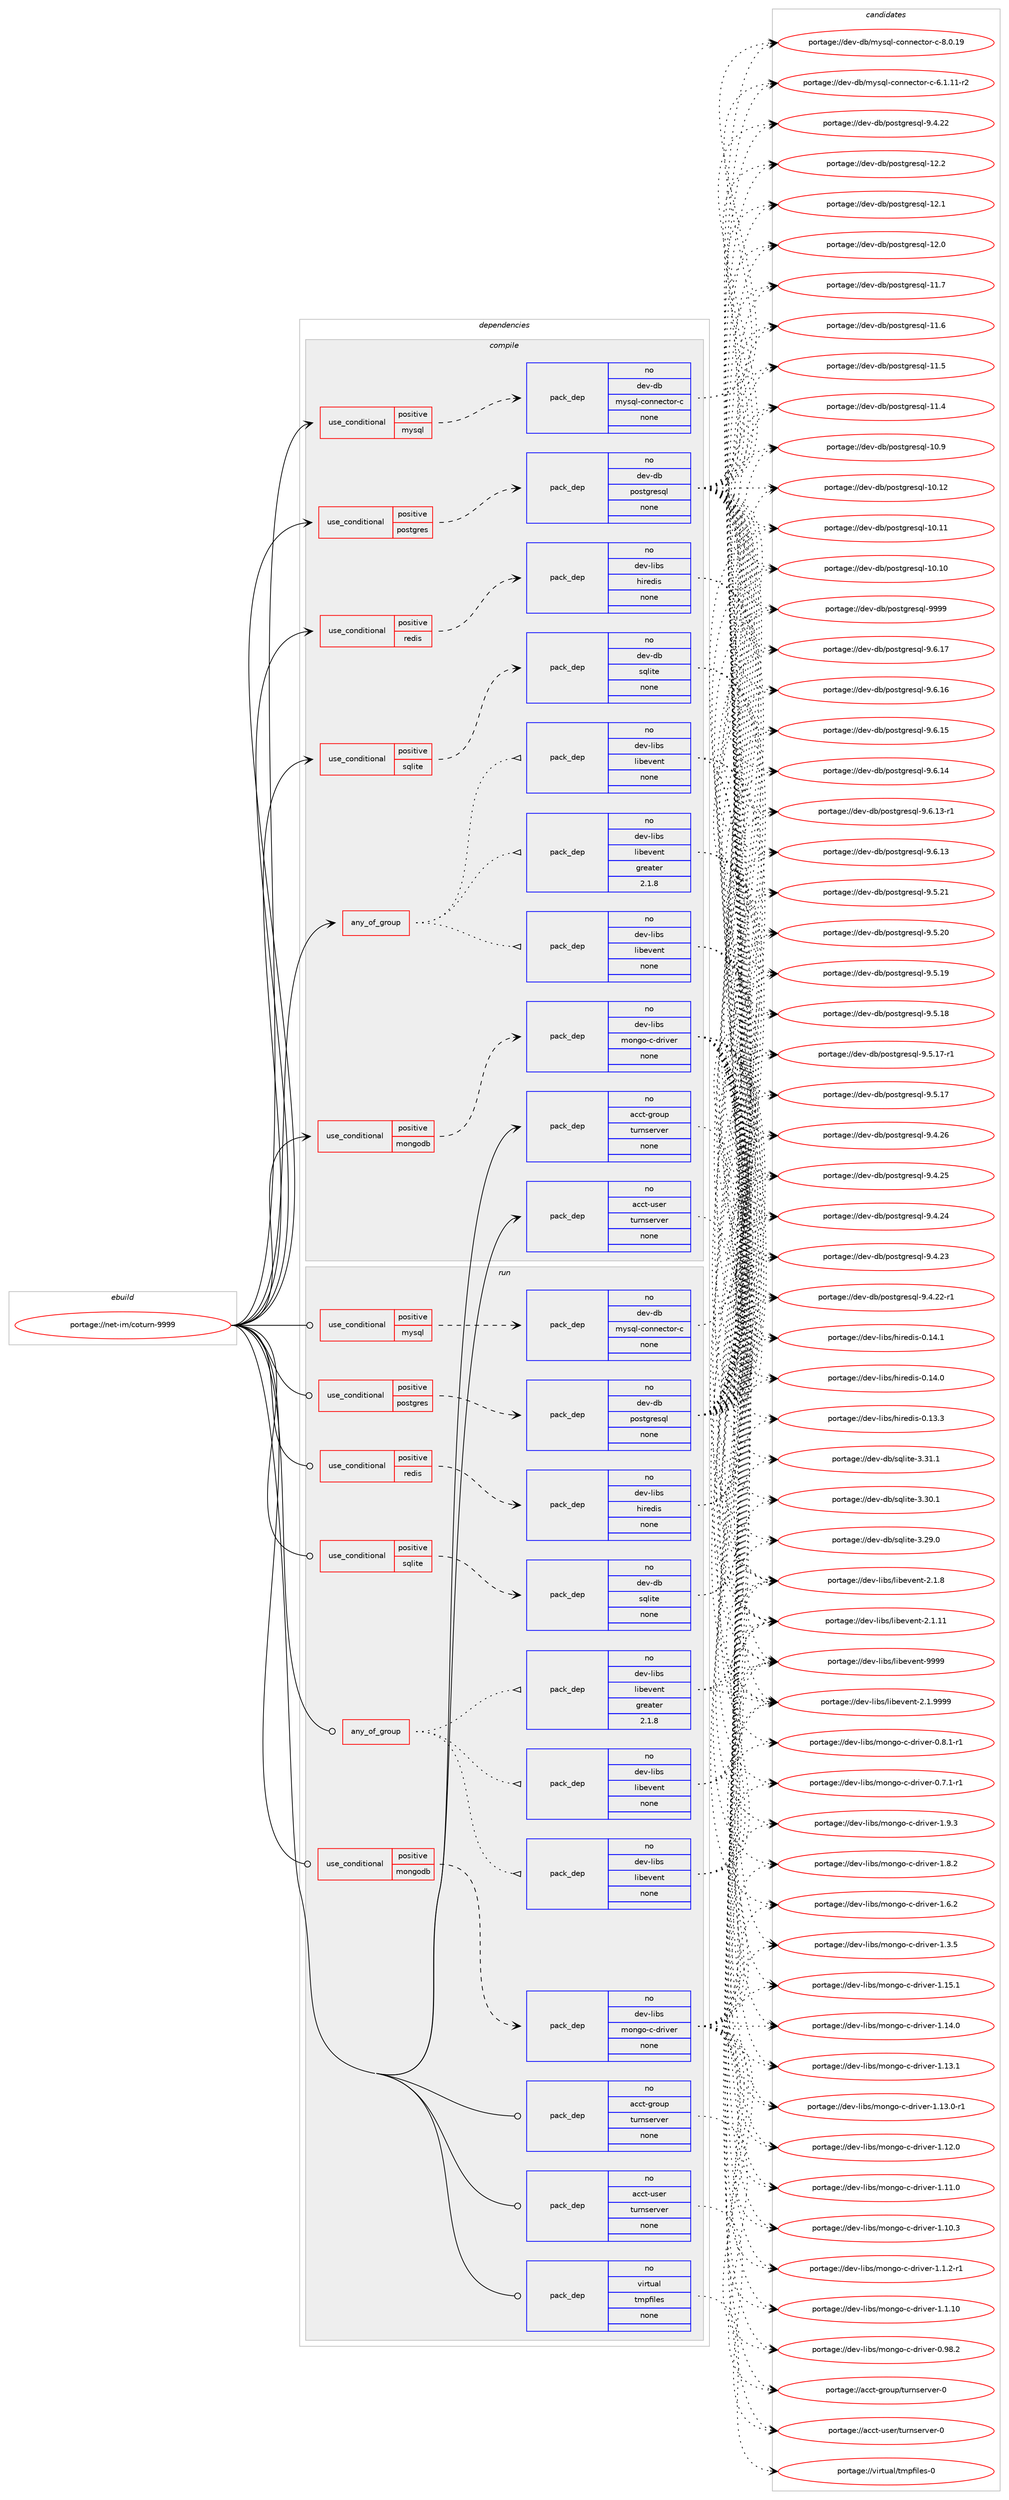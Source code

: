 digraph prolog {

# *************
# Graph options
# *************

newrank=true;
concentrate=true;
compound=true;
graph [rankdir=LR,fontname=Helvetica,fontsize=10,ranksep=1.5];#, ranksep=2.5, nodesep=0.2];
edge  [arrowhead=vee];
node  [fontname=Helvetica,fontsize=10];

# **********
# The ebuild
# **********

subgraph cluster_leftcol {
color=gray;
rank=same;
label=<<i>ebuild</i>>;
id [label="portage://net-im/coturn-9999", color=red, width=4, href="../net-im/coturn-9999.svg"];
}

# ****************
# The dependencies
# ****************

subgraph cluster_midcol {
color=gray;
label=<<i>dependencies</i>>;
subgraph cluster_compile {
fillcolor="#eeeeee";
style=filled;
label=<<i>compile</i>>;
subgraph any370 {
dependency24445 [label=<<TABLE BORDER="0" CELLBORDER="1" CELLSPACING="0" CELLPADDING="4"><TR><TD CELLPADDING="10">any_of_group</TD></TR></TABLE>>, shape=none, color=red];subgraph pack19884 {
dependency24446 [label=<<TABLE BORDER="0" CELLBORDER="1" CELLSPACING="0" CELLPADDING="4" WIDTH="220"><TR><TD ROWSPAN="6" CELLPADDING="30">pack_dep</TD></TR><TR><TD WIDTH="110">no</TD></TR><TR><TD>dev-libs</TD></TR><TR><TD>libevent</TD></TR><TR><TD>none</TD></TR><TR><TD></TD></TR></TABLE>>, shape=none, color=blue];
}
dependency24445:e -> dependency24446:w [weight=20,style="dotted",arrowhead="oinv"];
subgraph pack19885 {
dependency24447 [label=<<TABLE BORDER="0" CELLBORDER="1" CELLSPACING="0" CELLPADDING="4" WIDTH="220"><TR><TD ROWSPAN="6" CELLPADDING="30">pack_dep</TD></TR><TR><TD WIDTH="110">no</TD></TR><TR><TD>dev-libs</TD></TR><TR><TD>libevent</TD></TR><TR><TD>none</TD></TR><TR><TD></TD></TR></TABLE>>, shape=none, color=blue];
}
dependency24445:e -> dependency24447:w [weight=20,style="dotted",arrowhead="oinv"];
subgraph pack19886 {
dependency24448 [label=<<TABLE BORDER="0" CELLBORDER="1" CELLSPACING="0" CELLPADDING="4" WIDTH="220"><TR><TD ROWSPAN="6" CELLPADDING="30">pack_dep</TD></TR><TR><TD WIDTH="110">no</TD></TR><TR><TD>dev-libs</TD></TR><TR><TD>libevent</TD></TR><TR><TD>greater</TD></TR><TR><TD>2.1.8</TD></TR></TABLE>>, shape=none, color=blue];
}
dependency24445:e -> dependency24448:w [weight=20,style="dotted",arrowhead="oinv"];
}
id:e -> dependency24445:w [weight=20,style="solid",arrowhead="vee"];
subgraph cond4182 {
dependency24449 [label=<<TABLE BORDER="0" CELLBORDER="1" CELLSPACING="0" CELLPADDING="4"><TR><TD ROWSPAN="3" CELLPADDING="10">use_conditional</TD></TR><TR><TD>positive</TD></TR><TR><TD>mongodb</TD></TR></TABLE>>, shape=none, color=red];
subgraph pack19887 {
dependency24450 [label=<<TABLE BORDER="0" CELLBORDER="1" CELLSPACING="0" CELLPADDING="4" WIDTH="220"><TR><TD ROWSPAN="6" CELLPADDING="30">pack_dep</TD></TR><TR><TD WIDTH="110">no</TD></TR><TR><TD>dev-libs</TD></TR><TR><TD>mongo-c-driver</TD></TR><TR><TD>none</TD></TR><TR><TD></TD></TR></TABLE>>, shape=none, color=blue];
}
dependency24449:e -> dependency24450:w [weight=20,style="dashed",arrowhead="vee"];
}
id:e -> dependency24449:w [weight=20,style="solid",arrowhead="vee"];
subgraph cond4183 {
dependency24451 [label=<<TABLE BORDER="0" CELLBORDER="1" CELLSPACING="0" CELLPADDING="4"><TR><TD ROWSPAN="3" CELLPADDING="10">use_conditional</TD></TR><TR><TD>positive</TD></TR><TR><TD>mysql</TD></TR></TABLE>>, shape=none, color=red];
subgraph pack19888 {
dependency24452 [label=<<TABLE BORDER="0" CELLBORDER="1" CELLSPACING="0" CELLPADDING="4" WIDTH="220"><TR><TD ROWSPAN="6" CELLPADDING="30">pack_dep</TD></TR><TR><TD WIDTH="110">no</TD></TR><TR><TD>dev-db</TD></TR><TR><TD>mysql-connector-c</TD></TR><TR><TD>none</TD></TR><TR><TD></TD></TR></TABLE>>, shape=none, color=blue];
}
dependency24451:e -> dependency24452:w [weight=20,style="dashed",arrowhead="vee"];
}
id:e -> dependency24451:w [weight=20,style="solid",arrowhead="vee"];
subgraph cond4184 {
dependency24453 [label=<<TABLE BORDER="0" CELLBORDER="1" CELLSPACING="0" CELLPADDING="4"><TR><TD ROWSPAN="3" CELLPADDING="10">use_conditional</TD></TR><TR><TD>positive</TD></TR><TR><TD>postgres</TD></TR></TABLE>>, shape=none, color=red];
subgraph pack19889 {
dependency24454 [label=<<TABLE BORDER="0" CELLBORDER="1" CELLSPACING="0" CELLPADDING="4" WIDTH="220"><TR><TD ROWSPAN="6" CELLPADDING="30">pack_dep</TD></TR><TR><TD WIDTH="110">no</TD></TR><TR><TD>dev-db</TD></TR><TR><TD>postgresql</TD></TR><TR><TD>none</TD></TR><TR><TD></TD></TR></TABLE>>, shape=none, color=blue];
}
dependency24453:e -> dependency24454:w [weight=20,style="dashed",arrowhead="vee"];
}
id:e -> dependency24453:w [weight=20,style="solid",arrowhead="vee"];
subgraph cond4185 {
dependency24455 [label=<<TABLE BORDER="0" CELLBORDER="1" CELLSPACING="0" CELLPADDING="4"><TR><TD ROWSPAN="3" CELLPADDING="10">use_conditional</TD></TR><TR><TD>positive</TD></TR><TR><TD>redis</TD></TR></TABLE>>, shape=none, color=red];
subgraph pack19890 {
dependency24456 [label=<<TABLE BORDER="0" CELLBORDER="1" CELLSPACING="0" CELLPADDING="4" WIDTH="220"><TR><TD ROWSPAN="6" CELLPADDING="30">pack_dep</TD></TR><TR><TD WIDTH="110">no</TD></TR><TR><TD>dev-libs</TD></TR><TR><TD>hiredis</TD></TR><TR><TD>none</TD></TR><TR><TD></TD></TR></TABLE>>, shape=none, color=blue];
}
dependency24455:e -> dependency24456:w [weight=20,style="dashed",arrowhead="vee"];
}
id:e -> dependency24455:w [weight=20,style="solid",arrowhead="vee"];
subgraph cond4186 {
dependency24457 [label=<<TABLE BORDER="0" CELLBORDER="1" CELLSPACING="0" CELLPADDING="4"><TR><TD ROWSPAN="3" CELLPADDING="10">use_conditional</TD></TR><TR><TD>positive</TD></TR><TR><TD>sqlite</TD></TR></TABLE>>, shape=none, color=red];
subgraph pack19891 {
dependency24458 [label=<<TABLE BORDER="0" CELLBORDER="1" CELLSPACING="0" CELLPADDING="4" WIDTH="220"><TR><TD ROWSPAN="6" CELLPADDING="30">pack_dep</TD></TR><TR><TD WIDTH="110">no</TD></TR><TR><TD>dev-db</TD></TR><TR><TD>sqlite</TD></TR><TR><TD>none</TD></TR><TR><TD></TD></TR></TABLE>>, shape=none, color=blue];
}
dependency24457:e -> dependency24458:w [weight=20,style="dashed",arrowhead="vee"];
}
id:e -> dependency24457:w [weight=20,style="solid",arrowhead="vee"];
subgraph pack19892 {
dependency24459 [label=<<TABLE BORDER="0" CELLBORDER="1" CELLSPACING="0" CELLPADDING="4" WIDTH="220"><TR><TD ROWSPAN="6" CELLPADDING="30">pack_dep</TD></TR><TR><TD WIDTH="110">no</TD></TR><TR><TD>acct-group</TD></TR><TR><TD>turnserver</TD></TR><TR><TD>none</TD></TR><TR><TD></TD></TR></TABLE>>, shape=none, color=blue];
}
id:e -> dependency24459:w [weight=20,style="solid",arrowhead="vee"];
subgraph pack19893 {
dependency24460 [label=<<TABLE BORDER="0" CELLBORDER="1" CELLSPACING="0" CELLPADDING="4" WIDTH="220"><TR><TD ROWSPAN="6" CELLPADDING="30">pack_dep</TD></TR><TR><TD WIDTH="110">no</TD></TR><TR><TD>acct-user</TD></TR><TR><TD>turnserver</TD></TR><TR><TD>none</TD></TR><TR><TD></TD></TR></TABLE>>, shape=none, color=blue];
}
id:e -> dependency24460:w [weight=20,style="solid",arrowhead="vee"];
}
subgraph cluster_compileandrun {
fillcolor="#eeeeee";
style=filled;
label=<<i>compile and run</i>>;
}
subgraph cluster_run {
fillcolor="#eeeeee";
style=filled;
label=<<i>run</i>>;
subgraph any371 {
dependency24461 [label=<<TABLE BORDER="0" CELLBORDER="1" CELLSPACING="0" CELLPADDING="4"><TR><TD CELLPADDING="10">any_of_group</TD></TR></TABLE>>, shape=none, color=red];subgraph pack19894 {
dependency24462 [label=<<TABLE BORDER="0" CELLBORDER="1" CELLSPACING="0" CELLPADDING="4" WIDTH="220"><TR><TD ROWSPAN="6" CELLPADDING="30">pack_dep</TD></TR><TR><TD WIDTH="110">no</TD></TR><TR><TD>dev-libs</TD></TR><TR><TD>libevent</TD></TR><TR><TD>none</TD></TR><TR><TD></TD></TR></TABLE>>, shape=none, color=blue];
}
dependency24461:e -> dependency24462:w [weight=20,style="dotted",arrowhead="oinv"];
subgraph pack19895 {
dependency24463 [label=<<TABLE BORDER="0" CELLBORDER="1" CELLSPACING="0" CELLPADDING="4" WIDTH="220"><TR><TD ROWSPAN="6" CELLPADDING="30">pack_dep</TD></TR><TR><TD WIDTH="110">no</TD></TR><TR><TD>dev-libs</TD></TR><TR><TD>libevent</TD></TR><TR><TD>none</TD></TR><TR><TD></TD></TR></TABLE>>, shape=none, color=blue];
}
dependency24461:e -> dependency24463:w [weight=20,style="dotted",arrowhead="oinv"];
subgraph pack19896 {
dependency24464 [label=<<TABLE BORDER="0" CELLBORDER="1" CELLSPACING="0" CELLPADDING="4" WIDTH="220"><TR><TD ROWSPAN="6" CELLPADDING="30">pack_dep</TD></TR><TR><TD WIDTH="110">no</TD></TR><TR><TD>dev-libs</TD></TR><TR><TD>libevent</TD></TR><TR><TD>greater</TD></TR><TR><TD>2.1.8</TD></TR></TABLE>>, shape=none, color=blue];
}
dependency24461:e -> dependency24464:w [weight=20,style="dotted",arrowhead="oinv"];
}
id:e -> dependency24461:w [weight=20,style="solid",arrowhead="odot"];
subgraph cond4187 {
dependency24465 [label=<<TABLE BORDER="0" CELLBORDER="1" CELLSPACING="0" CELLPADDING="4"><TR><TD ROWSPAN="3" CELLPADDING="10">use_conditional</TD></TR><TR><TD>positive</TD></TR><TR><TD>mongodb</TD></TR></TABLE>>, shape=none, color=red];
subgraph pack19897 {
dependency24466 [label=<<TABLE BORDER="0" CELLBORDER="1" CELLSPACING="0" CELLPADDING="4" WIDTH="220"><TR><TD ROWSPAN="6" CELLPADDING="30">pack_dep</TD></TR><TR><TD WIDTH="110">no</TD></TR><TR><TD>dev-libs</TD></TR><TR><TD>mongo-c-driver</TD></TR><TR><TD>none</TD></TR><TR><TD></TD></TR></TABLE>>, shape=none, color=blue];
}
dependency24465:e -> dependency24466:w [weight=20,style="dashed",arrowhead="vee"];
}
id:e -> dependency24465:w [weight=20,style="solid",arrowhead="odot"];
subgraph cond4188 {
dependency24467 [label=<<TABLE BORDER="0" CELLBORDER="1" CELLSPACING="0" CELLPADDING="4"><TR><TD ROWSPAN="3" CELLPADDING="10">use_conditional</TD></TR><TR><TD>positive</TD></TR><TR><TD>mysql</TD></TR></TABLE>>, shape=none, color=red];
subgraph pack19898 {
dependency24468 [label=<<TABLE BORDER="0" CELLBORDER="1" CELLSPACING="0" CELLPADDING="4" WIDTH="220"><TR><TD ROWSPAN="6" CELLPADDING="30">pack_dep</TD></TR><TR><TD WIDTH="110">no</TD></TR><TR><TD>dev-db</TD></TR><TR><TD>mysql-connector-c</TD></TR><TR><TD>none</TD></TR><TR><TD></TD></TR></TABLE>>, shape=none, color=blue];
}
dependency24467:e -> dependency24468:w [weight=20,style="dashed",arrowhead="vee"];
}
id:e -> dependency24467:w [weight=20,style="solid",arrowhead="odot"];
subgraph cond4189 {
dependency24469 [label=<<TABLE BORDER="0" CELLBORDER="1" CELLSPACING="0" CELLPADDING="4"><TR><TD ROWSPAN="3" CELLPADDING="10">use_conditional</TD></TR><TR><TD>positive</TD></TR><TR><TD>postgres</TD></TR></TABLE>>, shape=none, color=red];
subgraph pack19899 {
dependency24470 [label=<<TABLE BORDER="0" CELLBORDER="1" CELLSPACING="0" CELLPADDING="4" WIDTH="220"><TR><TD ROWSPAN="6" CELLPADDING="30">pack_dep</TD></TR><TR><TD WIDTH="110">no</TD></TR><TR><TD>dev-db</TD></TR><TR><TD>postgresql</TD></TR><TR><TD>none</TD></TR><TR><TD></TD></TR></TABLE>>, shape=none, color=blue];
}
dependency24469:e -> dependency24470:w [weight=20,style="dashed",arrowhead="vee"];
}
id:e -> dependency24469:w [weight=20,style="solid",arrowhead="odot"];
subgraph cond4190 {
dependency24471 [label=<<TABLE BORDER="0" CELLBORDER="1" CELLSPACING="0" CELLPADDING="4"><TR><TD ROWSPAN="3" CELLPADDING="10">use_conditional</TD></TR><TR><TD>positive</TD></TR><TR><TD>redis</TD></TR></TABLE>>, shape=none, color=red];
subgraph pack19900 {
dependency24472 [label=<<TABLE BORDER="0" CELLBORDER="1" CELLSPACING="0" CELLPADDING="4" WIDTH="220"><TR><TD ROWSPAN="6" CELLPADDING="30">pack_dep</TD></TR><TR><TD WIDTH="110">no</TD></TR><TR><TD>dev-libs</TD></TR><TR><TD>hiredis</TD></TR><TR><TD>none</TD></TR><TR><TD></TD></TR></TABLE>>, shape=none, color=blue];
}
dependency24471:e -> dependency24472:w [weight=20,style="dashed",arrowhead="vee"];
}
id:e -> dependency24471:w [weight=20,style="solid",arrowhead="odot"];
subgraph cond4191 {
dependency24473 [label=<<TABLE BORDER="0" CELLBORDER="1" CELLSPACING="0" CELLPADDING="4"><TR><TD ROWSPAN="3" CELLPADDING="10">use_conditional</TD></TR><TR><TD>positive</TD></TR><TR><TD>sqlite</TD></TR></TABLE>>, shape=none, color=red];
subgraph pack19901 {
dependency24474 [label=<<TABLE BORDER="0" CELLBORDER="1" CELLSPACING="0" CELLPADDING="4" WIDTH="220"><TR><TD ROWSPAN="6" CELLPADDING="30">pack_dep</TD></TR><TR><TD WIDTH="110">no</TD></TR><TR><TD>dev-db</TD></TR><TR><TD>sqlite</TD></TR><TR><TD>none</TD></TR><TR><TD></TD></TR></TABLE>>, shape=none, color=blue];
}
dependency24473:e -> dependency24474:w [weight=20,style="dashed",arrowhead="vee"];
}
id:e -> dependency24473:w [weight=20,style="solid",arrowhead="odot"];
subgraph pack19902 {
dependency24475 [label=<<TABLE BORDER="0" CELLBORDER="1" CELLSPACING="0" CELLPADDING="4" WIDTH="220"><TR><TD ROWSPAN="6" CELLPADDING="30">pack_dep</TD></TR><TR><TD WIDTH="110">no</TD></TR><TR><TD>acct-group</TD></TR><TR><TD>turnserver</TD></TR><TR><TD>none</TD></TR><TR><TD></TD></TR></TABLE>>, shape=none, color=blue];
}
id:e -> dependency24475:w [weight=20,style="solid",arrowhead="odot"];
subgraph pack19903 {
dependency24476 [label=<<TABLE BORDER="0" CELLBORDER="1" CELLSPACING="0" CELLPADDING="4" WIDTH="220"><TR><TD ROWSPAN="6" CELLPADDING="30">pack_dep</TD></TR><TR><TD WIDTH="110">no</TD></TR><TR><TD>acct-user</TD></TR><TR><TD>turnserver</TD></TR><TR><TD>none</TD></TR><TR><TD></TD></TR></TABLE>>, shape=none, color=blue];
}
id:e -> dependency24476:w [weight=20,style="solid",arrowhead="odot"];
subgraph pack19904 {
dependency24477 [label=<<TABLE BORDER="0" CELLBORDER="1" CELLSPACING="0" CELLPADDING="4" WIDTH="220"><TR><TD ROWSPAN="6" CELLPADDING="30">pack_dep</TD></TR><TR><TD WIDTH="110">no</TD></TR><TR><TD>virtual</TD></TR><TR><TD>tmpfiles</TD></TR><TR><TD>none</TD></TR><TR><TD></TD></TR></TABLE>>, shape=none, color=blue];
}
id:e -> dependency24477:w [weight=20,style="solid",arrowhead="odot"];
}
}

# **************
# The candidates
# **************

subgraph cluster_choices {
rank=same;
color=gray;
label=<<i>candidates</i>>;

subgraph choice19884 {
color=black;
nodesep=1;
choice100101118451081059811547108105981011181011101164557575757 [label="portage://dev-libs/libevent-9999", color=red, width=4,href="../dev-libs/libevent-9999.svg"];
choice10010111845108105981154710810598101118101110116455046494657575757 [label="portage://dev-libs/libevent-2.1.9999", color=red, width=4,href="../dev-libs/libevent-2.1.9999.svg"];
choice10010111845108105981154710810598101118101110116455046494656 [label="portage://dev-libs/libevent-2.1.8", color=red, width=4,href="../dev-libs/libevent-2.1.8.svg"];
choice1001011184510810598115471081059810111810111011645504649464949 [label="portage://dev-libs/libevent-2.1.11", color=red, width=4,href="../dev-libs/libevent-2.1.11.svg"];
dependency24446:e -> choice100101118451081059811547108105981011181011101164557575757:w [style=dotted,weight="100"];
dependency24446:e -> choice10010111845108105981154710810598101118101110116455046494657575757:w [style=dotted,weight="100"];
dependency24446:e -> choice10010111845108105981154710810598101118101110116455046494656:w [style=dotted,weight="100"];
dependency24446:e -> choice1001011184510810598115471081059810111810111011645504649464949:w [style=dotted,weight="100"];
}
subgraph choice19885 {
color=black;
nodesep=1;
choice100101118451081059811547108105981011181011101164557575757 [label="portage://dev-libs/libevent-9999", color=red, width=4,href="../dev-libs/libevent-9999.svg"];
choice10010111845108105981154710810598101118101110116455046494657575757 [label="portage://dev-libs/libevent-2.1.9999", color=red, width=4,href="../dev-libs/libevent-2.1.9999.svg"];
choice10010111845108105981154710810598101118101110116455046494656 [label="portage://dev-libs/libevent-2.1.8", color=red, width=4,href="../dev-libs/libevent-2.1.8.svg"];
choice1001011184510810598115471081059810111810111011645504649464949 [label="portage://dev-libs/libevent-2.1.11", color=red, width=4,href="../dev-libs/libevent-2.1.11.svg"];
dependency24447:e -> choice100101118451081059811547108105981011181011101164557575757:w [style=dotted,weight="100"];
dependency24447:e -> choice10010111845108105981154710810598101118101110116455046494657575757:w [style=dotted,weight="100"];
dependency24447:e -> choice10010111845108105981154710810598101118101110116455046494656:w [style=dotted,weight="100"];
dependency24447:e -> choice1001011184510810598115471081059810111810111011645504649464949:w [style=dotted,weight="100"];
}
subgraph choice19886 {
color=black;
nodesep=1;
choice100101118451081059811547108105981011181011101164557575757 [label="portage://dev-libs/libevent-9999", color=red, width=4,href="../dev-libs/libevent-9999.svg"];
choice10010111845108105981154710810598101118101110116455046494657575757 [label="portage://dev-libs/libevent-2.1.9999", color=red, width=4,href="../dev-libs/libevent-2.1.9999.svg"];
choice10010111845108105981154710810598101118101110116455046494656 [label="portage://dev-libs/libevent-2.1.8", color=red, width=4,href="../dev-libs/libevent-2.1.8.svg"];
choice1001011184510810598115471081059810111810111011645504649464949 [label="portage://dev-libs/libevent-2.1.11", color=red, width=4,href="../dev-libs/libevent-2.1.11.svg"];
dependency24448:e -> choice100101118451081059811547108105981011181011101164557575757:w [style=dotted,weight="100"];
dependency24448:e -> choice10010111845108105981154710810598101118101110116455046494657575757:w [style=dotted,weight="100"];
dependency24448:e -> choice10010111845108105981154710810598101118101110116455046494656:w [style=dotted,weight="100"];
dependency24448:e -> choice1001011184510810598115471081059810111810111011645504649464949:w [style=dotted,weight="100"];
}
subgraph choice19887 {
color=black;
nodesep=1;
choice100101118451081059811547109111110103111459945100114105118101114454946574651 [label="portage://dev-libs/mongo-c-driver-1.9.3", color=red, width=4,href="../dev-libs/mongo-c-driver-1.9.3.svg"];
choice100101118451081059811547109111110103111459945100114105118101114454946564650 [label="portage://dev-libs/mongo-c-driver-1.8.2", color=red, width=4,href="../dev-libs/mongo-c-driver-1.8.2.svg"];
choice100101118451081059811547109111110103111459945100114105118101114454946544650 [label="portage://dev-libs/mongo-c-driver-1.6.2", color=red, width=4,href="../dev-libs/mongo-c-driver-1.6.2.svg"];
choice100101118451081059811547109111110103111459945100114105118101114454946514653 [label="portage://dev-libs/mongo-c-driver-1.3.5", color=red, width=4,href="../dev-libs/mongo-c-driver-1.3.5.svg"];
choice10010111845108105981154710911111010311145994510011410511810111445494649534649 [label="portage://dev-libs/mongo-c-driver-1.15.1", color=red, width=4,href="../dev-libs/mongo-c-driver-1.15.1.svg"];
choice10010111845108105981154710911111010311145994510011410511810111445494649524648 [label="portage://dev-libs/mongo-c-driver-1.14.0", color=red, width=4,href="../dev-libs/mongo-c-driver-1.14.0.svg"];
choice10010111845108105981154710911111010311145994510011410511810111445494649514649 [label="portage://dev-libs/mongo-c-driver-1.13.1", color=red, width=4,href="../dev-libs/mongo-c-driver-1.13.1.svg"];
choice100101118451081059811547109111110103111459945100114105118101114454946495146484511449 [label="portage://dev-libs/mongo-c-driver-1.13.0-r1", color=red, width=4,href="../dev-libs/mongo-c-driver-1.13.0-r1.svg"];
choice10010111845108105981154710911111010311145994510011410511810111445494649504648 [label="portage://dev-libs/mongo-c-driver-1.12.0", color=red, width=4,href="../dev-libs/mongo-c-driver-1.12.0.svg"];
choice10010111845108105981154710911111010311145994510011410511810111445494649494648 [label="portage://dev-libs/mongo-c-driver-1.11.0", color=red, width=4,href="../dev-libs/mongo-c-driver-1.11.0.svg"];
choice10010111845108105981154710911111010311145994510011410511810111445494649484651 [label="portage://dev-libs/mongo-c-driver-1.10.3", color=red, width=4,href="../dev-libs/mongo-c-driver-1.10.3.svg"];
choice1001011184510810598115471091111101031114599451001141051181011144549464946504511449 [label="portage://dev-libs/mongo-c-driver-1.1.2-r1", color=red, width=4,href="../dev-libs/mongo-c-driver-1.1.2-r1.svg"];
choice10010111845108105981154710911111010311145994510011410511810111445494649464948 [label="portage://dev-libs/mongo-c-driver-1.1.10", color=red, width=4,href="../dev-libs/mongo-c-driver-1.1.10.svg"];
choice10010111845108105981154710911111010311145994510011410511810111445484657564650 [label="portage://dev-libs/mongo-c-driver-0.98.2", color=red, width=4,href="../dev-libs/mongo-c-driver-0.98.2.svg"];
choice1001011184510810598115471091111101031114599451001141051181011144548465646494511449 [label="portage://dev-libs/mongo-c-driver-0.8.1-r1", color=red, width=4,href="../dev-libs/mongo-c-driver-0.8.1-r1.svg"];
choice1001011184510810598115471091111101031114599451001141051181011144548465546494511449 [label="portage://dev-libs/mongo-c-driver-0.7.1-r1", color=red, width=4,href="../dev-libs/mongo-c-driver-0.7.1-r1.svg"];
dependency24450:e -> choice100101118451081059811547109111110103111459945100114105118101114454946574651:w [style=dotted,weight="100"];
dependency24450:e -> choice100101118451081059811547109111110103111459945100114105118101114454946564650:w [style=dotted,weight="100"];
dependency24450:e -> choice100101118451081059811547109111110103111459945100114105118101114454946544650:w [style=dotted,weight="100"];
dependency24450:e -> choice100101118451081059811547109111110103111459945100114105118101114454946514653:w [style=dotted,weight="100"];
dependency24450:e -> choice10010111845108105981154710911111010311145994510011410511810111445494649534649:w [style=dotted,weight="100"];
dependency24450:e -> choice10010111845108105981154710911111010311145994510011410511810111445494649524648:w [style=dotted,weight="100"];
dependency24450:e -> choice10010111845108105981154710911111010311145994510011410511810111445494649514649:w [style=dotted,weight="100"];
dependency24450:e -> choice100101118451081059811547109111110103111459945100114105118101114454946495146484511449:w [style=dotted,weight="100"];
dependency24450:e -> choice10010111845108105981154710911111010311145994510011410511810111445494649504648:w [style=dotted,weight="100"];
dependency24450:e -> choice10010111845108105981154710911111010311145994510011410511810111445494649494648:w [style=dotted,weight="100"];
dependency24450:e -> choice10010111845108105981154710911111010311145994510011410511810111445494649484651:w [style=dotted,weight="100"];
dependency24450:e -> choice1001011184510810598115471091111101031114599451001141051181011144549464946504511449:w [style=dotted,weight="100"];
dependency24450:e -> choice10010111845108105981154710911111010311145994510011410511810111445494649464948:w [style=dotted,weight="100"];
dependency24450:e -> choice10010111845108105981154710911111010311145994510011410511810111445484657564650:w [style=dotted,weight="100"];
dependency24450:e -> choice1001011184510810598115471091111101031114599451001141051181011144548465646494511449:w [style=dotted,weight="100"];
dependency24450:e -> choice1001011184510810598115471091111101031114599451001141051181011144548465546494511449:w [style=dotted,weight="100"];
}
subgraph choice19888 {
color=black;
nodesep=1;
choice100101118451009847109121115113108459911111011010199116111114459945564648464957 [label="portage://dev-db/mysql-connector-c-8.0.19", color=red, width=4,href="../dev-db/mysql-connector-c-8.0.19.svg"];
choice1001011184510098471091211151131084599111110110101991161111144599455446494649494511450 [label="portage://dev-db/mysql-connector-c-6.1.11-r2", color=red, width=4,href="../dev-db/mysql-connector-c-6.1.11-r2.svg"];
dependency24452:e -> choice100101118451009847109121115113108459911111011010199116111114459945564648464957:w [style=dotted,weight="100"];
dependency24452:e -> choice1001011184510098471091211151131084599111110110101991161111144599455446494649494511450:w [style=dotted,weight="100"];
}
subgraph choice19889 {
color=black;
nodesep=1;
choice1001011184510098471121111151161031141011151131084557575757 [label="portage://dev-db/postgresql-9999", color=red, width=4,href="../dev-db/postgresql-9999.svg"];
choice10010111845100984711211111511610311410111511310845574654464955 [label="portage://dev-db/postgresql-9.6.17", color=red, width=4,href="../dev-db/postgresql-9.6.17.svg"];
choice10010111845100984711211111511610311410111511310845574654464954 [label="portage://dev-db/postgresql-9.6.16", color=red, width=4,href="../dev-db/postgresql-9.6.16.svg"];
choice10010111845100984711211111511610311410111511310845574654464953 [label="portage://dev-db/postgresql-9.6.15", color=red, width=4,href="../dev-db/postgresql-9.6.15.svg"];
choice10010111845100984711211111511610311410111511310845574654464952 [label="portage://dev-db/postgresql-9.6.14", color=red, width=4,href="../dev-db/postgresql-9.6.14.svg"];
choice100101118451009847112111115116103114101115113108455746544649514511449 [label="portage://dev-db/postgresql-9.6.13-r1", color=red, width=4,href="../dev-db/postgresql-9.6.13-r1.svg"];
choice10010111845100984711211111511610311410111511310845574654464951 [label="portage://dev-db/postgresql-9.6.13", color=red, width=4,href="../dev-db/postgresql-9.6.13.svg"];
choice10010111845100984711211111511610311410111511310845574653465049 [label="portage://dev-db/postgresql-9.5.21", color=red, width=4,href="../dev-db/postgresql-9.5.21.svg"];
choice10010111845100984711211111511610311410111511310845574653465048 [label="portage://dev-db/postgresql-9.5.20", color=red, width=4,href="../dev-db/postgresql-9.5.20.svg"];
choice10010111845100984711211111511610311410111511310845574653464957 [label="portage://dev-db/postgresql-9.5.19", color=red, width=4,href="../dev-db/postgresql-9.5.19.svg"];
choice10010111845100984711211111511610311410111511310845574653464956 [label="portage://dev-db/postgresql-9.5.18", color=red, width=4,href="../dev-db/postgresql-9.5.18.svg"];
choice100101118451009847112111115116103114101115113108455746534649554511449 [label="portage://dev-db/postgresql-9.5.17-r1", color=red, width=4,href="../dev-db/postgresql-9.5.17-r1.svg"];
choice10010111845100984711211111511610311410111511310845574653464955 [label="portage://dev-db/postgresql-9.5.17", color=red, width=4,href="../dev-db/postgresql-9.5.17.svg"];
choice10010111845100984711211111511610311410111511310845574652465054 [label="portage://dev-db/postgresql-9.4.26", color=red, width=4,href="../dev-db/postgresql-9.4.26.svg"];
choice10010111845100984711211111511610311410111511310845574652465053 [label="portage://dev-db/postgresql-9.4.25", color=red, width=4,href="../dev-db/postgresql-9.4.25.svg"];
choice10010111845100984711211111511610311410111511310845574652465052 [label="portage://dev-db/postgresql-9.4.24", color=red, width=4,href="../dev-db/postgresql-9.4.24.svg"];
choice10010111845100984711211111511610311410111511310845574652465051 [label="portage://dev-db/postgresql-9.4.23", color=red, width=4,href="../dev-db/postgresql-9.4.23.svg"];
choice100101118451009847112111115116103114101115113108455746524650504511449 [label="portage://dev-db/postgresql-9.4.22-r1", color=red, width=4,href="../dev-db/postgresql-9.4.22-r1.svg"];
choice10010111845100984711211111511610311410111511310845574652465050 [label="portage://dev-db/postgresql-9.4.22", color=red, width=4,href="../dev-db/postgresql-9.4.22.svg"];
choice1001011184510098471121111151161031141011151131084549504650 [label="portage://dev-db/postgresql-12.2", color=red, width=4,href="../dev-db/postgresql-12.2.svg"];
choice1001011184510098471121111151161031141011151131084549504649 [label="portage://dev-db/postgresql-12.1", color=red, width=4,href="../dev-db/postgresql-12.1.svg"];
choice1001011184510098471121111151161031141011151131084549504648 [label="portage://dev-db/postgresql-12.0", color=red, width=4,href="../dev-db/postgresql-12.0.svg"];
choice1001011184510098471121111151161031141011151131084549494655 [label="portage://dev-db/postgresql-11.7", color=red, width=4,href="../dev-db/postgresql-11.7.svg"];
choice1001011184510098471121111151161031141011151131084549494654 [label="portage://dev-db/postgresql-11.6", color=red, width=4,href="../dev-db/postgresql-11.6.svg"];
choice1001011184510098471121111151161031141011151131084549494653 [label="portage://dev-db/postgresql-11.5", color=red, width=4,href="../dev-db/postgresql-11.5.svg"];
choice1001011184510098471121111151161031141011151131084549494652 [label="portage://dev-db/postgresql-11.4", color=red, width=4,href="../dev-db/postgresql-11.4.svg"];
choice1001011184510098471121111151161031141011151131084549484657 [label="portage://dev-db/postgresql-10.9", color=red, width=4,href="../dev-db/postgresql-10.9.svg"];
choice100101118451009847112111115116103114101115113108454948464950 [label="portage://dev-db/postgresql-10.12", color=red, width=4,href="../dev-db/postgresql-10.12.svg"];
choice100101118451009847112111115116103114101115113108454948464949 [label="portage://dev-db/postgresql-10.11", color=red, width=4,href="../dev-db/postgresql-10.11.svg"];
choice100101118451009847112111115116103114101115113108454948464948 [label="portage://dev-db/postgresql-10.10", color=red, width=4,href="../dev-db/postgresql-10.10.svg"];
dependency24454:e -> choice1001011184510098471121111151161031141011151131084557575757:w [style=dotted,weight="100"];
dependency24454:e -> choice10010111845100984711211111511610311410111511310845574654464955:w [style=dotted,weight="100"];
dependency24454:e -> choice10010111845100984711211111511610311410111511310845574654464954:w [style=dotted,weight="100"];
dependency24454:e -> choice10010111845100984711211111511610311410111511310845574654464953:w [style=dotted,weight="100"];
dependency24454:e -> choice10010111845100984711211111511610311410111511310845574654464952:w [style=dotted,weight="100"];
dependency24454:e -> choice100101118451009847112111115116103114101115113108455746544649514511449:w [style=dotted,weight="100"];
dependency24454:e -> choice10010111845100984711211111511610311410111511310845574654464951:w [style=dotted,weight="100"];
dependency24454:e -> choice10010111845100984711211111511610311410111511310845574653465049:w [style=dotted,weight="100"];
dependency24454:e -> choice10010111845100984711211111511610311410111511310845574653465048:w [style=dotted,weight="100"];
dependency24454:e -> choice10010111845100984711211111511610311410111511310845574653464957:w [style=dotted,weight="100"];
dependency24454:e -> choice10010111845100984711211111511610311410111511310845574653464956:w [style=dotted,weight="100"];
dependency24454:e -> choice100101118451009847112111115116103114101115113108455746534649554511449:w [style=dotted,weight="100"];
dependency24454:e -> choice10010111845100984711211111511610311410111511310845574653464955:w [style=dotted,weight="100"];
dependency24454:e -> choice10010111845100984711211111511610311410111511310845574652465054:w [style=dotted,weight="100"];
dependency24454:e -> choice10010111845100984711211111511610311410111511310845574652465053:w [style=dotted,weight="100"];
dependency24454:e -> choice10010111845100984711211111511610311410111511310845574652465052:w [style=dotted,weight="100"];
dependency24454:e -> choice10010111845100984711211111511610311410111511310845574652465051:w [style=dotted,weight="100"];
dependency24454:e -> choice100101118451009847112111115116103114101115113108455746524650504511449:w [style=dotted,weight="100"];
dependency24454:e -> choice10010111845100984711211111511610311410111511310845574652465050:w [style=dotted,weight="100"];
dependency24454:e -> choice1001011184510098471121111151161031141011151131084549504650:w [style=dotted,weight="100"];
dependency24454:e -> choice1001011184510098471121111151161031141011151131084549504649:w [style=dotted,weight="100"];
dependency24454:e -> choice1001011184510098471121111151161031141011151131084549504648:w [style=dotted,weight="100"];
dependency24454:e -> choice1001011184510098471121111151161031141011151131084549494655:w [style=dotted,weight="100"];
dependency24454:e -> choice1001011184510098471121111151161031141011151131084549494654:w [style=dotted,weight="100"];
dependency24454:e -> choice1001011184510098471121111151161031141011151131084549494653:w [style=dotted,weight="100"];
dependency24454:e -> choice1001011184510098471121111151161031141011151131084549494652:w [style=dotted,weight="100"];
dependency24454:e -> choice1001011184510098471121111151161031141011151131084549484657:w [style=dotted,weight="100"];
dependency24454:e -> choice100101118451009847112111115116103114101115113108454948464950:w [style=dotted,weight="100"];
dependency24454:e -> choice100101118451009847112111115116103114101115113108454948464949:w [style=dotted,weight="100"];
dependency24454:e -> choice100101118451009847112111115116103114101115113108454948464948:w [style=dotted,weight="100"];
}
subgraph choice19890 {
color=black;
nodesep=1;
choice10010111845108105981154710410511410110010511545484649524649 [label="portage://dev-libs/hiredis-0.14.1", color=red, width=4,href="../dev-libs/hiredis-0.14.1.svg"];
choice10010111845108105981154710410511410110010511545484649524648 [label="portage://dev-libs/hiredis-0.14.0", color=red, width=4,href="../dev-libs/hiredis-0.14.0.svg"];
choice10010111845108105981154710410511410110010511545484649514651 [label="portage://dev-libs/hiredis-0.13.3", color=red, width=4,href="../dev-libs/hiredis-0.13.3.svg"];
dependency24456:e -> choice10010111845108105981154710410511410110010511545484649524649:w [style=dotted,weight="100"];
dependency24456:e -> choice10010111845108105981154710410511410110010511545484649524648:w [style=dotted,weight="100"];
dependency24456:e -> choice10010111845108105981154710410511410110010511545484649514651:w [style=dotted,weight="100"];
}
subgraph choice19891 {
color=black;
nodesep=1;
choice10010111845100984711511310810511610145514651494649 [label="portage://dev-db/sqlite-3.31.1", color=red, width=4,href="../dev-db/sqlite-3.31.1.svg"];
choice10010111845100984711511310810511610145514651484649 [label="portage://dev-db/sqlite-3.30.1", color=red, width=4,href="../dev-db/sqlite-3.30.1.svg"];
choice10010111845100984711511310810511610145514650574648 [label="portage://dev-db/sqlite-3.29.0", color=red, width=4,href="../dev-db/sqlite-3.29.0.svg"];
dependency24458:e -> choice10010111845100984711511310810511610145514651494649:w [style=dotted,weight="100"];
dependency24458:e -> choice10010111845100984711511310810511610145514651484649:w [style=dotted,weight="100"];
dependency24458:e -> choice10010111845100984711511310810511610145514650574648:w [style=dotted,weight="100"];
}
subgraph choice19892 {
color=black;
nodesep=1;
choice97999911645103114111117112471161171141101151011141181011144548 [label="portage://acct-group/turnserver-0", color=red, width=4,href="../acct-group/turnserver-0.svg"];
dependency24459:e -> choice97999911645103114111117112471161171141101151011141181011144548:w [style=dotted,weight="100"];
}
subgraph choice19893 {
color=black;
nodesep=1;
choice97999911645117115101114471161171141101151011141181011144548 [label="portage://acct-user/turnserver-0", color=red, width=4,href="../acct-user/turnserver-0.svg"];
dependency24460:e -> choice97999911645117115101114471161171141101151011141181011144548:w [style=dotted,weight="100"];
}
subgraph choice19894 {
color=black;
nodesep=1;
choice100101118451081059811547108105981011181011101164557575757 [label="portage://dev-libs/libevent-9999", color=red, width=4,href="../dev-libs/libevent-9999.svg"];
choice10010111845108105981154710810598101118101110116455046494657575757 [label="portage://dev-libs/libevent-2.1.9999", color=red, width=4,href="../dev-libs/libevent-2.1.9999.svg"];
choice10010111845108105981154710810598101118101110116455046494656 [label="portage://dev-libs/libevent-2.1.8", color=red, width=4,href="../dev-libs/libevent-2.1.8.svg"];
choice1001011184510810598115471081059810111810111011645504649464949 [label="portage://dev-libs/libevent-2.1.11", color=red, width=4,href="../dev-libs/libevent-2.1.11.svg"];
dependency24462:e -> choice100101118451081059811547108105981011181011101164557575757:w [style=dotted,weight="100"];
dependency24462:e -> choice10010111845108105981154710810598101118101110116455046494657575757:w [style=dotted,weight="100"];
dependency24462:e -> choice10010111845108105981154710810598101118101110116455046494656:w [style=dotted,weight="100"];
dependency24462:e -> choice1001011184510810598115471081059810111810111011645504649464949:w [style=dotted,weight="100"];
}
subgraph choice19895 {
color=black;
nodesep=1;
choice100101118451081059811547108105981011181011101164557575757 [label="portage://dev-libs/libevent-9999", color=red, width=4,href="../dev-libs/libevent-9999.svg"];
choice10010111845108105981154710810598101118101110116455046494657575757 [label="portage://dev-libs/libevent-2.1.9999", color=red, width=4,href="../dev-libs/libevent-2.1.9999.svg"];
choice10010111845108105981154710810598101118101110116455046494656 [label="portage://dev-libs/libevent-2.1.8", color=red, width=4,href="../dev-libs/libevent-2.1.8.svg"];
choice1001011184510810598115471081059810111810111011645504649464949 [label="portage://dev-libs/libevent-2.1.11", color=red, width=4,href="../dev-libs/libevent-2.1.11.svg"];
dependency24463:e -> choice100101118451081059811547108105981011181011101164557575757:w [style=dotted,weight="100"];
dependency24463:e -> choice10010111845108105981154710810598101118101110116455046494657575757:w [style=dotted,weight="100"];
dependency24463:e -> choice10010111845108105981154710810598101118101110116455046494656:w [style=dotted,weight="100"];
dependency24463:e -> choice1001011184510810598115471081059810111810111011645504649464949:w [style=dotted,weight="100"];
}
subgraph choice19896 {
color=black;
nodesep=1;
choice100101118451081059811547108105981011181011101164557575757 [label="portage://dev-libs/libevent-9999", color=red, width=4,href="../dev-libs/libevent-9999.svg"];
choice10010111845108105981154710810598101118101110116455046494657575757 [label="portage://dev-libs/libevent-2.1.9999", color=red, width=4,href="../dev-libs/libevent-2.1.9999.svg"];
choice10010111845108105981154710810598101118101110116455046494656 [label="portage://dev-libs/libevent-2.1.8", color=red, width=4,href="../dev-libs/libevent-2.1.8.svg"];
choice1001011184510810598115471081059810111810111011645504649464949 [label="portage://dev-libs/libevent-2.1.11", color=red, width=4,href="../dev-libs/libevent-2.1.11.svg"];
dependency24464:e -> choice100101118451081059811547108105981011181011101164557575757:w [style=dotted,weight="100"];
dependency24464:e -> choice10010111845108105981154710810598101118101110116455046494657575757:w [style=dotted,weight="100"];
dependency24464:e -> choice10010111845108105981154710810598101118101110116455046494656:w [style=dotted,weight="100"];
dependency24464:e -> choice1001011184510810598115471081059810111810111011645504649464949:w [style=dotted,weight="100"];
}
subgraph choice19897 {
color=black;
nodesep=1;
choice100101118451081059811547109111110103111459945100114105118101114454946574651 [label="portage://dev-libs/mongo-c-driver-1.9.3", color=red, width=4,href="../dev-libs/mongo-c-driver-1.9.3.svg"];
choice100101118451081059811547109111110103111459945100114105118101114454946564650 [label="portage://dev-libs/mongo-c-driver-1.8.2", color=red, width=4,href="../dev-libs/mongo-c-driver-1.8.2.svg"];
choice100101118451081059811547109111110103111459945100114105118101114454946544650 [label="portage://dev-libs/mongo-c-driver-1.6.2", color=red, width=4,href="../dev-libs/mongo-c-driver-1.6.2.svg"];
choice100101118451081059811547109111110103111459945100114105118101114454946514653 [label="portage://dev-libs/mongo-c-driver-1.3.5", color=red, width=4,href="../dev-libs/mongo-c-driver-1.3.5.svg"];
choice10010111845108105981154710911111010311145994510011410511810111445494649534649 [label="portage://dev-libs/mongo-c-driver-1.15.1", color=red, width=4,href="../dev-libs/mongo-c-driver-1.15.1.svg"];
choice10010111845108105981154710911111010311145994510011410511810111445494649524648 [label="portage://dev-libs/mongo-c-driver-1.14.0", color=red, width=4,href="../dev-libs/mongo-c-driver-1.14.0.svg"];
choice10010111845108105981154710911111010311145994510011410511810111445494649514649 [label="portage://dev-libs/mongo-c-driver-1.13.1", color=red, width=4,href="../dev-libs/mongo-c-driver-1.13.1.svg"];
choice100101118451081059811547109111110103111459945100114105118101114454946495146484511449 [label="portage://dev-libs/mongo-c-driver-1.13.0-r1", color=red, width=4,href="../dev-libs/mongo-c-driver-1.13.0-r1.svg"];
choice10010111845108105981154710911111010311145994510011410511810111445494649504648 [label="portage://dev-libs/mongo-c-driver-1.12.0", color=red, width=4,href="../dev-libs/mongo-c-driver-1.12.0.svg"];
choice10010111845108105981154710911111010311145994510011410511810111445494649494648 [label="portage://dev-libs/mongo-c-driver-1.11.0", color=red, width=4,href="../dev-libs/mongo-c-driver-1.11.0.svg"];
choice10010111845108105981154710911111010311145994510011410511810111445494649484651 [label="portage://dev-libs/mongo-c-driver-1.10.3", color=red, width=4,href="../dev-libs/mongo-c-driver-1.10.3.svg"];
choice1001011184510810598115471091111101031114599451001141051181011144549464946504511449 [label="portage://dev-libs/mongo-c-driver-1.1.2-r1", color=red, width=4,href="../dev-libs/mongo-c-driver-1.1.2-r1.svg"];
choice10010111845108105981154710911111010311145994510011410511810111445494649464948 [label="portage://dev-libs/mongo-c-driver-1.1.10", color=red, width=4,href="../dev-libs/mongo-c-driver-1.1.10.svg"];
choice10010111845108105981154710911111010311145994510011410511810111445484657564650 [label="portage://dev-libs/mongo-c-driver-0.98.2", color=red, width=4,href="../dev-libs/mongo-c-driver-0.98.2.svg"];
choice1001011184510810598115471091111101031114599451001141051181011144548465646494511449 [label="portage://dev-libs/mongo-c-driver-0.8.1-r1", color=red, width=4,href="../dev-libs/mongo-c-driver-0.8.1-r1.svg"];
choice1001011184510810598115471091111101031114599451001141051181011144548465546494511449 [label="portage://dev-libs/mongo-c-driver-0.7.1-r1", color=red, width=4,href="../dev-libs/mongo-c-driver-0.7.1-r1.svg"];
dependency24466:e -> choice100101118451081059811547109111110103111459945100114105118101114454946574651:w [style=dotted,weight="100"];
dependency24466:e -> choice100101118451081059811547109111110103111459945100114105118101114454946564650:w [style=dotted,weight="100"];
dependency24466:e -> choice100101118451081059811547109111110103111459945100114105118101114454946544650:w [style=dotted,weight="100"];
dependency24466:e -> choice100101118451081059811547109111110103111459945100114105118101114454946514653:w [style=dotted,weight="100"];
dependency24466:e -> choice10010111845108105981154710911111010311145994510011410511810111445494649534649:w [style=dotted,weight="100"];
dependency24466:e -> choice10010111845108105981154710911111010311145994510011410511810111445494649524648:w [style=dotted,weight="100"];
dependency24466:e -> choice10010111845108105981154710911111010311145994510011410511810111445494649514649:w [style=dotted,weight="100"];
dependency24466:e -> choice100101118451081059811547109111110103111459945100114105118101114454946495146484511449:w [style=dotted,weight="100"];
dependency24466:e -> choice10010111845108105981154710911111010311145994510011410511810111445494649504648:w [style=dotted,weight="100"];
dependency24466:e -> choice10010111845108105981154710911111010311145994510011410511810111445494649494648:w [style=dotted,weight="100"];
dependency24466:e -> choice10010111845108105981154710911111010311145994510011410511810111445494649484651:w [style=dotted,weight="100"];
dependency24466:e -> choice1001011184510810598115471091111101031114599451001141051181011144549464946504511449:w [style=dotted,weight="100"];
dependency24466:e -> choice10010111845108105981154710911111010311145994510011410511810111445494649464948:w [style=dotted,weight="100"];
dependency24466:e -> choice10010111845108105981154710911111010311145994510011410511810111445484657564650:w [style=dotted,weight="100"];
dependency24466:e -> choice1001011184510810598115471091111101031114599451001141051181011144548465646494511449:w [style=dotted,weight="100"];
dependency24466:e -> choice1001011184510810598115471091111101031114599451001141051181011144548465546494511449:w [style=dotted,weight="100"];
}
subgraph choice19898 {
color=black;
nodesep=1;
choice100101118451009847109121115113108459911111011010199116111114459945564648464957 [label="portage://dev-db/mysql-connector-c-8.0.19", color=red, width=4,href="../dev-db/mysql-connector-c-8.0.19.svg"];
choice1001011184510098471091211151131084599111110110101991161111144599455446494649494511450 [label="portage://dev-db/mysql-connector-c-6.1.11-r2", color=red, width=4,href="../dev-db/mysql-connector-c-6.1.11-r2.svg"];
dependency24468:e -> choice100101118451009847109121115113108459911111011010199116111114459945564648464957:w [style=dotted,weight="100"];
dependency24468:e -> choice1001011184510098471091211151131084599111110110101991161111144599455446494649494511450:w [style=dotted,weight="100"];
}
subgraph choice19899 {
color=black;
nodesep=1;
choice1001011184510098471121111151161031141011151131084557575757 [label="portage://dev-db/postgresql-9999", color=red, width=4,href="../dev-db/postgresql-9999.svg"];
choice10010111845100984711211111511610311410111511310845574654464955 [label="portage://dev-db/postgresql-9.6.17", color=red, width=4,href="../dev-db/postgresql-9.6.17.svg"];
choice10010111845100984711211111511610311410111511310845574654464954 [label="portage://dev-db/postgresql-9.6.16", color=red, width=4,href="../dev-db/postgresql-9.6.16.svg"];
choice10010111845100984711211111511610311410111511310845574654464953 [label="portage://dev-db/postgresql-9.6.15", color=red, width=4,href="../dev-db/postgresql-9.6.15.svg"];
choice10010111845100984711211111511610311410111511310845574654464952 [label="portage://dev-db/postgresql-9.6.14", color=red, width=4,href="../dev-db/postgresql-9.6.14.svg"];
choice100101118451009847112111115116103114101115113108455746544649514511449 [label="portage://dev-db/postgresql-9.6.13-r1", color=red, width=4,href="../dev-db/postgresql-9.6.13-r1.svg"];
choice10010111845100984711211111511610311410111511310845574654464951 [label="portage://dev-db/postgresql-9.6.13", color=red, width=4,href="../dev-db/postgresql-9.6.13.svg"];
choice10010111845100984711211111511610311410111511310845574653465049 [label="portage://dev-db/postgresql-9.5.21", color=red, width=4,href="../dev-db/postgresql-9.5.21.svg"];
choice10010111845100984711211111511610311410111511310845574653465048 [label="portage://dev-db/postgresql-9.5.20", color=red, width=4,href="../dev-db/postgresql-9.5.20.svg"];
choice10010111845100984711211111511610311410111511310845574653464957 [label="portage://dev-db/postgresql-9.5.19", color=red, width=4,href="../dev-db/postgresql-9.5.19.svg"];
choice10010111845100984711211111511610311410111511310845574653464956 [label="portage://dev-db/postgresql-9.5.18", color=red, width=4,href="../dev-db/postgresql-9.5.18.svg"];
choice100101118451009847112111115116103114101115113108455746534649554511449 [label="portage://dev-db/postgresql-9.5.17-r1", color=red, width=4,href="../dev-db/postgresql-9.5.17-r1.svg"];
choice10010111845100984711211111511610311410111511310845574653464955 [label="portage://dev-db/postgresql-9.5.17", color=red, width=4,href="../dev-db/postgresql-9.5.17.svg"];
choice10010111845100984711211111511610311410111511310845574652465054 [label="portage://dev-db/postgresql-9.4.26", color=red, width=4,href="../dev-db/postgresql-9.4.26.svg"];
choice10010111845100984711211111511610311410111511310845574652465053 [label="portage://dev-db/postgresql-9.4.25", color=red, width=4,href="../dev-db/postgresql-9.4.25.svg"];
choice10010111845100984711211111511610311410111511310845574652465052 [label="portage://dev-db/postgresql-9.4.24", color=red, width=4,href="../dev-db/postgresql-9.4.24.svg"];
choice10010111845100984711211111511610311410111511310845574652465051 [label="portage://dev-db/postgresql-9.4.23", color=red, width=4,href="../dev-db/postgresql-9.4.23.svg"];
choice100101118451009847112111115116103114101115113108455746524650504511449 [label="portage://dev-db/postgresql-9.4.22-r1", color=red, width=4,href="../dev-db/postgresql-9.4.22-r1.svg"];
choice10010111845100984711211111511610311410111511310845574652465050 [label="portage://dev-db/postgresql-9.4.22", color=red, width=4,href="../dev-db/postgresql-9.4.22.svg"];
choice1001011184510098471121111151161031141011151131084549504650 [label="portage://dev-db/postgresql-12.2", color=red, width=4,href="../dev-db/postgresql-12.2.svg"];
choice1001011184510098471121111151161031141011151131084549504649 [label="portage://dev-db/postgresql-12.1", color=red, width=4,href="../dev-db/postgresql-12.1.svg"];
choice1001011184510098471121111151161031141011151131084549504648 [label="portage://dev-db/postgresql-12.0", color=red, width=4,href="../dev-db/postgresql-12.0.svg"];
choice1001011184510098471121111151161031141011151131084549494655 [label="portage://dev-db/postgresql-11.7", color=red, width=4,href="../dev-db/postgresql-11.7.svg"];
choice1001011184510098471121111151161031141011151131084549494654 [label="portage://dev-db/postgresql-11.6", color=red, width=4,href="../dev-db/postgresql-11.6.svg"];
choice1001011184510098471121111151161031141011151131084549494653 [label="portage://dev-db/postgresql-11.5", color=red, width=4,href="../dev-db/postgresql-11.5.svg"];
choice1001011184510098471121111151161031141011151131084549494652 [label="portage://dev-db/postgresql-11.4", color=red, width=4,href="../dev-db/postgresql-11.4.svg"];
choice1001011184510098471121111151161031141011151131084549484657 [label="portage://dev-db/postgresql-10.9", color=red, width=4,href="../dev-db/postgresql-10.9.svg"];
choice100101118451009847112111115116103114101115113108454948464950 [label="portage://dev-db/postgresql-10.12", color=red, width=4,href="../dev-db/postgresql-10.12.svg"];
choice100101118451009847112111115116103114101115113108454948464949 [label="portage://dev-db/postgresql-10.11", color=red, width=4,href="../dev-db/postgresql-10.11.svg"];
choice100101118451009847112111115116103114101115113108454948464948 [label="portage://dev-db/postgresql-10.10", color=red, width=4,href="../dev-db/postgresql-10.10.svg"];
dependency24470:e -> choice1001011184510098471121111151161031141011151131084557575757:w [style=dotted,weight="100"];
dependency24470:e -> choice10010111845100984711211111511610311410111511310845574654464955:w [style=dotted,weight="100"];
dependency24470:e -> choice10010111845100984711211111511610311410111511310845574654464954:w [style=dotted,weight="100"];
dependency24470:e -> choice10010111845100984711211111511610311410111511310845574654464953:w [style=dotted,weight="100"];
dependency24470:e -> choice10010111845100984711211111511610311410111511310845574654464952:w [style=dotted,weight="100"];
dependency24470:e -> choice100101118451009847112111115116103114101115113108455746544649514511449:w [style=dotted,weight="100"];
dependency24470:e -> choice10010111845100984711211111511610311410111511310845574654464951:w [style=dotted,weight="100"];
dependency24470:e -> choice10010111845100984711211111511610311410111511310845574653465049:w [style=dotted,weight="100"];
dependency24470:e -> choice10010111845100984711211111511610311410111511310845574653465048:w [style=dotted,weight="100"];
dependency24470:e -> choice10010111845100984711211111511610311410111511310845574653464957:w [style=dotted,weight="100"];
dependency24470:e -> choice10010111845100984711211111511610311410111511310845574653464956:w [style=dotted,weight="100"];
dependency24470:e -> choice100101118451009847112111115116103114101115113108455746534649554511449:w [style=dotted,weight="100"];
dependency24470:e -> choice10010111845100984711211111511610311410111511310845574653464955:w [style=dotted,weight="100"];
dependency24470:e -> choice10010111845100984711211111511610311410111511310845574652465054:w [style=dotted,weight="100"];
dependency24470:e -> choice10010111845100984711211111511610311410111511310845574652465053:w [style=dotted,weight="100"];
dependency24470:e -> choice10010111845100984711211111511610311410111511310845574652465052:w [style=dotted,weight="100"];
dependency24470:e -> choice10010111845100984711211111511610311410111511310845574652465051:w [style=dotted,weight="100"];
dependency24470:e -> choice100101118451009847112111115116103114101115113108455746524650504511449:w [style=dotted,weight="100"];
dependency24470:e -> choice10010111845100984711211111511610311410111511310845574652465050:w [style=dotted,weight="100"];
dependency24470:e -> choice1001011184510098471121111151161031141011151131084549504650:w [style=dotted,weight="100"];
dependency24470:e -> choice1001011184510098471121111151161031141011151131084549504649:w [style=dotted,weight="100"];
dependency24470:e -> choice1001011184510098471121111151161031141011151131084549504648:w [style=dotted,weight="100"];
dependency24470:e -> choice1001011184510098471121111151161031141011151131084549494655:w [style=dotted,weight="100"];
dependency24470:e -> choice1001011184510098471121111151161031141011151131084549494654:w [style=dotted,weight="100"];
dependency24470:e -> choice1001011184510098471121111151161031141011151131084549494653:w [style=dotted,weight="100"];
dependency24470:e -> choice1001011184510098471121111151161031141011151131084549494652:w [style=dotted,weight="100"];
dependency24470:e -> choice1001011184510098471121111151161031141011151131084549484657:w [style=dotted,weight="100"];
dependency24470:e -> choice100101118451009847112111115116103114101115113108454948464950:w [style=dotted,weight="100"];
dependency24470:e -> choice100101118451009847112111115116103114101115113108454948464949:w [style=dotted,weight="100"];
dependency24470:e -> choice100101118451009847112111115116103114101115113108454948464948:w [style=dotted,weight="100"];
}
subgraph choice19900 {
color=black;
nodesep=1;
choice10010111845108105981154710410511410110010511545484649524649 [label="portage://dev-libs/hiredis-0.14.1", color=red, width=4,href="../dev-libs/hiredis-0.14.1.svg"];
choice10010111845108105981154710410511410110010511545484649524648 [label="portage://dev-libs/hiredis-0.14.0", color=red, width=4,href="../dev-libs/hiredis-0.14.0.svg"];
choice10010111845108105981154710410511410110010511545484649514651 [label="portage://dev-libs/hiredis-0.13.3", color=red, width=4,href="../dev-libs/hiredis-0.13.3.svg"];
dependency24472:e -> choice10010111845108105981154710410511410110010511545484649524649:w [style=dotted,weight="100"];
dependency24472:e -> choice10010111845108105981154710410511410110010511545484649524648:w [style=dotted,weight="100"];
dependency24472:e -> choice10010111845108105981154710410511410110010511545484649514651:w [style=dotted,weight="100"];
}
subgraph choice19901 {
color=black;
nodesep=1;
choice10010111845100984711511310810511610145514651494649 [label="portage://dev-db/sqlite-3.31.1", color=red, width=4,href="../dev-db/sqlite-3.31.1.svg"];
choice10010111845100984711511310810511610145514651484649 [label="portage://dev-db/sqlite-3.30.1", color=red, width=4,href="../dev-db/sqlite-3.30.1.svg"];
choice10010111845100984711511310810511610145514650574648 [label="portage://dev-db/sqlite-3.29.0", color=red, width=4,href="../dev-db/sqlite-3.29.0.svg"];
dependency24474:e -> choice10010111845100984711511310810511610145514651494649:w [style=dotted,weight="100"];
dependency24474:e -> choice10010111845100984711511310810511610145514651484649:w [style=dotted,weight="100"];
dependency24474:e -> choice10010111845100984711511310810511610145514650574648:w [style=dotted,weight="100"];
}
subgraph choice19902 {
color=black;
nodesep=1;
choice97999911645103114111117112471161171141101151011141181011144548 [label="portage://acct-group/turnserver-0", color=red, width=4,href="../acct-group/turnserver-0.svg"];
dependency24475:e -> choice97999911645103114111117112471161171141101151011141181011144548:w [style=dotted,weight="100"];
}
subgraph choice19903 {
color=black;
nodesep=1;
choice97999911645117115101114471161171141101151011141181011144548 [label="portage://acct-user/turnserver-0", color=red, width=4,href="../acct-user/turnserver-0.svg"];
dependency24476:e -> choice97999911645117115101114471161171141101151011141181011144548:w [style=dotted,weight="100"];
}
subgraph choice19904 {
color=black;
nodesep=1;
choice11810511411611797108471161091121021051081011154548 [label="portage://virtual/tmpfiles-0", color=red, width=4,href="../virtual/tmpfiles-0.svg"];
dependency24477:e -> choice11810511411611797108471161091121021051081011154548:w [style=dotted,weight="100"];
}
}

}
